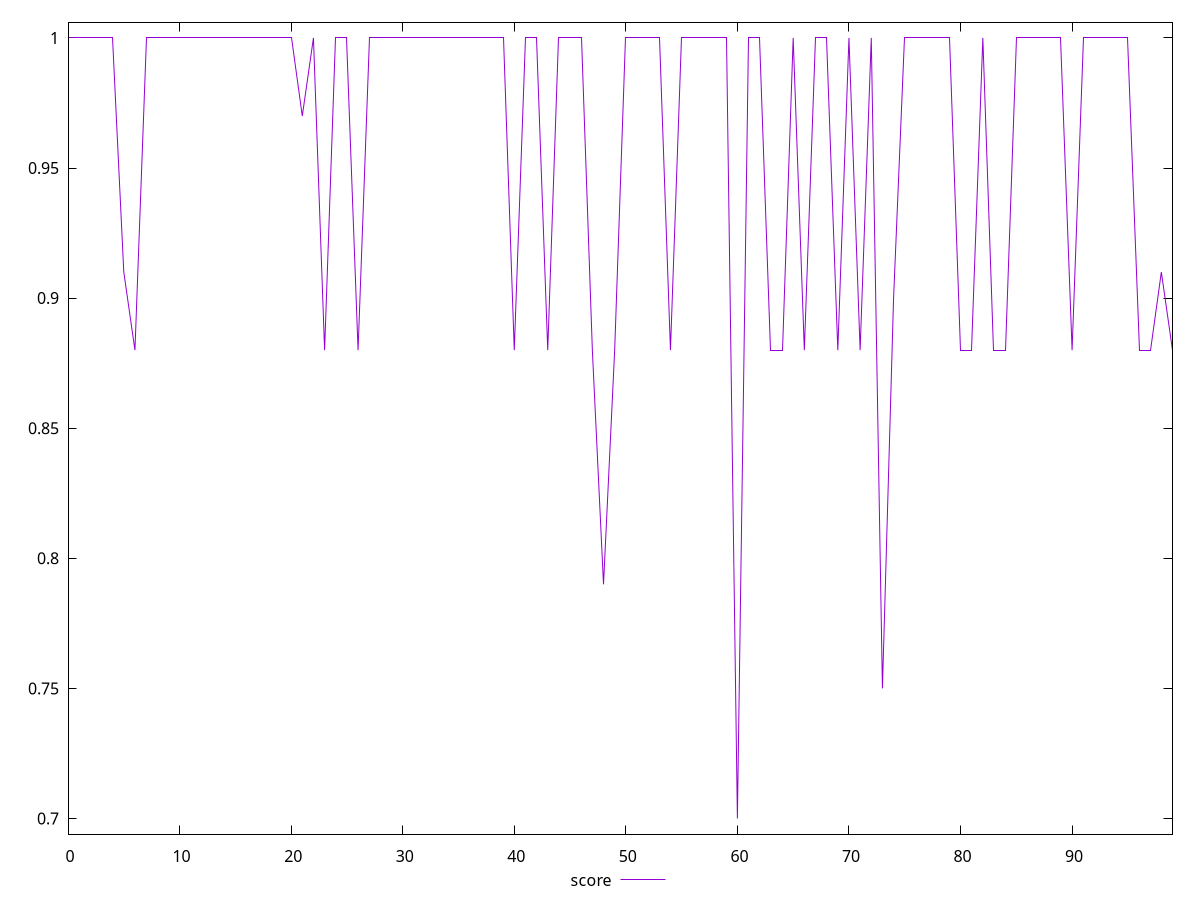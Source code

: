 reset

$score <<EOF
0 1
1 1
2 1
3 1
4 1
5 0.91
6 0.88
7 1
8 1
9 1
10 1
11 1
12 1
13 1
14 1
15 1
16 1
17 1
18 1
19 1
20 1
21 0.97
22 1
23 0.88
24 1
25 1
26 0.88
27 1
28 1
29 1
30 1
31 1
32 1
33 1
34 1
35 1
36 1
37 1
38 1
39 1
40 0.88
41 1
42 1
43 0.88
44 1
45 1
46 1
47 0.88
48 0.79
49 0.88
50 1
51 1
52 1
53 1
54 0.88
55 1
56 1
57 1
58 1
59 1
60 0.7
61 1
62 1
63 0.88
64 0.88
65 1
66 0.88
67 1
68 1
69 0.88
70 1
71 0.88
72 1
73 0.75
74 0.9
75 1
76 1
77 1
78 1
79 1
80 0.88
81 0.88
82 1
83 0.88
84 0.88
85 1
86 1
87 1
88 1
89 1
90 0.88
91 1
92 1
93 1
94 1
95 1
96 0.88
97 0.88
98 0.91
99 0.88
EOF

set key outside below
set xrange [0:99]
set yrange [0.694:1.006]
set trange [0.694:1.006]
set terminal svg size 640, 500 enhanced background rgb 'white'
set output "reports/report_00027_2021-02-24T12-40-31.850Z/legacy-javascript/samples/astro/score/values.svg"

plot $score title "score" with line

reset
